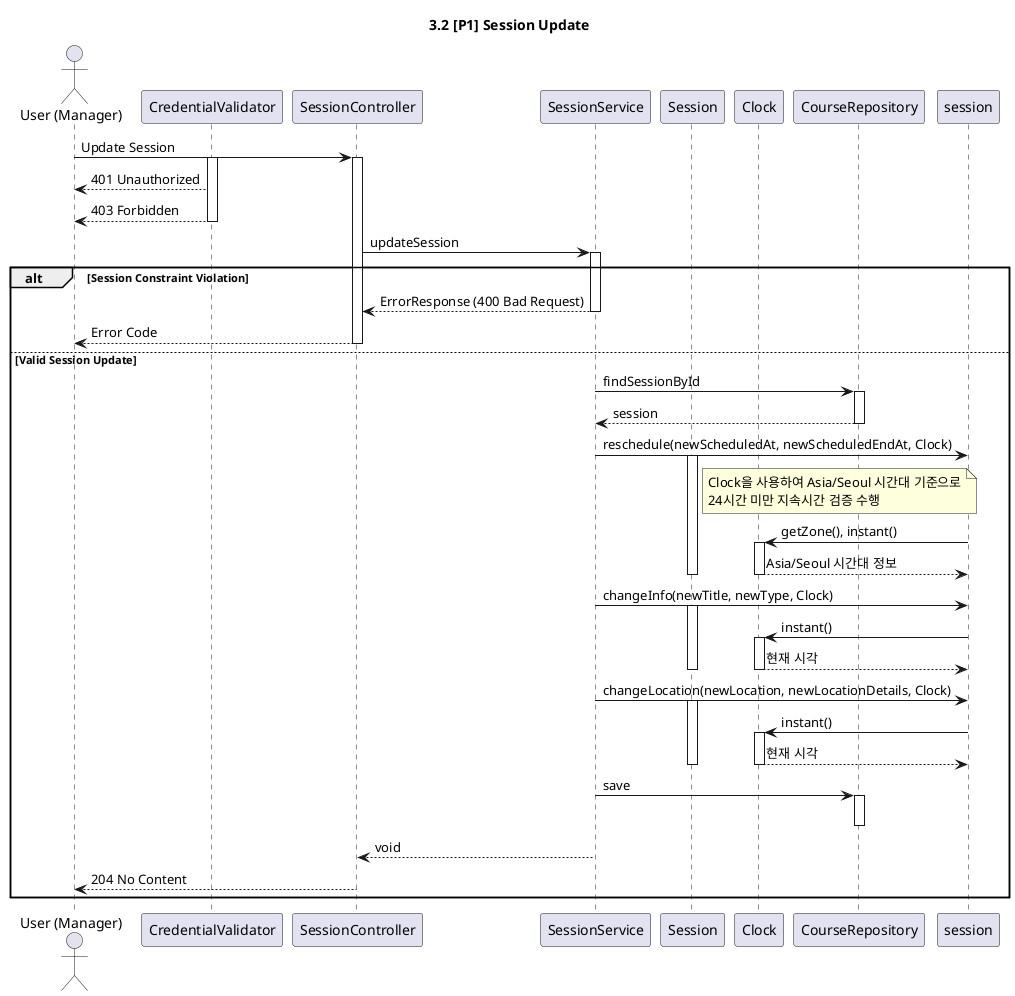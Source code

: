 @startuml

title 3.2 [P1] Session Update

actor "User (Manager)" as User
participant "CredentialValidator" as Validator
participant "SessionController" as Controller
participant "SessionService" as AppService
participant "Session" as SessionDomain
participant "Clock" as Clock
participant "CourseRepository" as Repository

User -> Controller: Update Session
activate Validator
activate Controller
Validator --> User: 401 Unauthorized
Validator --> User: 403 Forbidden
deactivate Validator

Controller -> AppService: updateSession
activate AppService
alt Session Constraint Violation
    AppService --> Controller: ErrorResponse (400 Bad Request)
    deactivate AppService
    Controller --> User: Error Code
    deactivate Controller
else Valid Session Update

AppService -> Repository: findSessionById
activate Repository
Repository --> AppService: session
deactivate Repository

AppService -> session: reschedule(newScheduledAt, newScheduledEndAt, Clock)
activate SessionDomain

note right of SessionDomain
  Clock을 사용하여 Asia/Seoul 시간대 기준으로
  24시간 미만 지속시간 검증 수행
end note

session -> Clock: getZone(), instant()
activate Clock
Clock --> session: Asia/Seoul 시간대 정보
deactivate Clock

deactivate SessionDomain

AppService -> session: changeInfo(newTitle, newType, Clock)
activate SessionDomain
session -> Clock: instant()
activate Clock
Clock --> session: 현재 시각
deactivate Clock
deactivate SessionDomain

AppService -> session: changeLocation(newLocation, newLocationDetails, Clock)
activate SessionDomain
session -> Clock: instant()
activate Clock
Clock --> session: 현재 시각
deactivate Clock
deactivate SessionDomain

AppService -> Repository: save
activate Repository
deactivate Repository

AppService --> Controller: void
deactivate AppService

Controller --> User: 204 No Content
deactivate Controller

end

@enduml